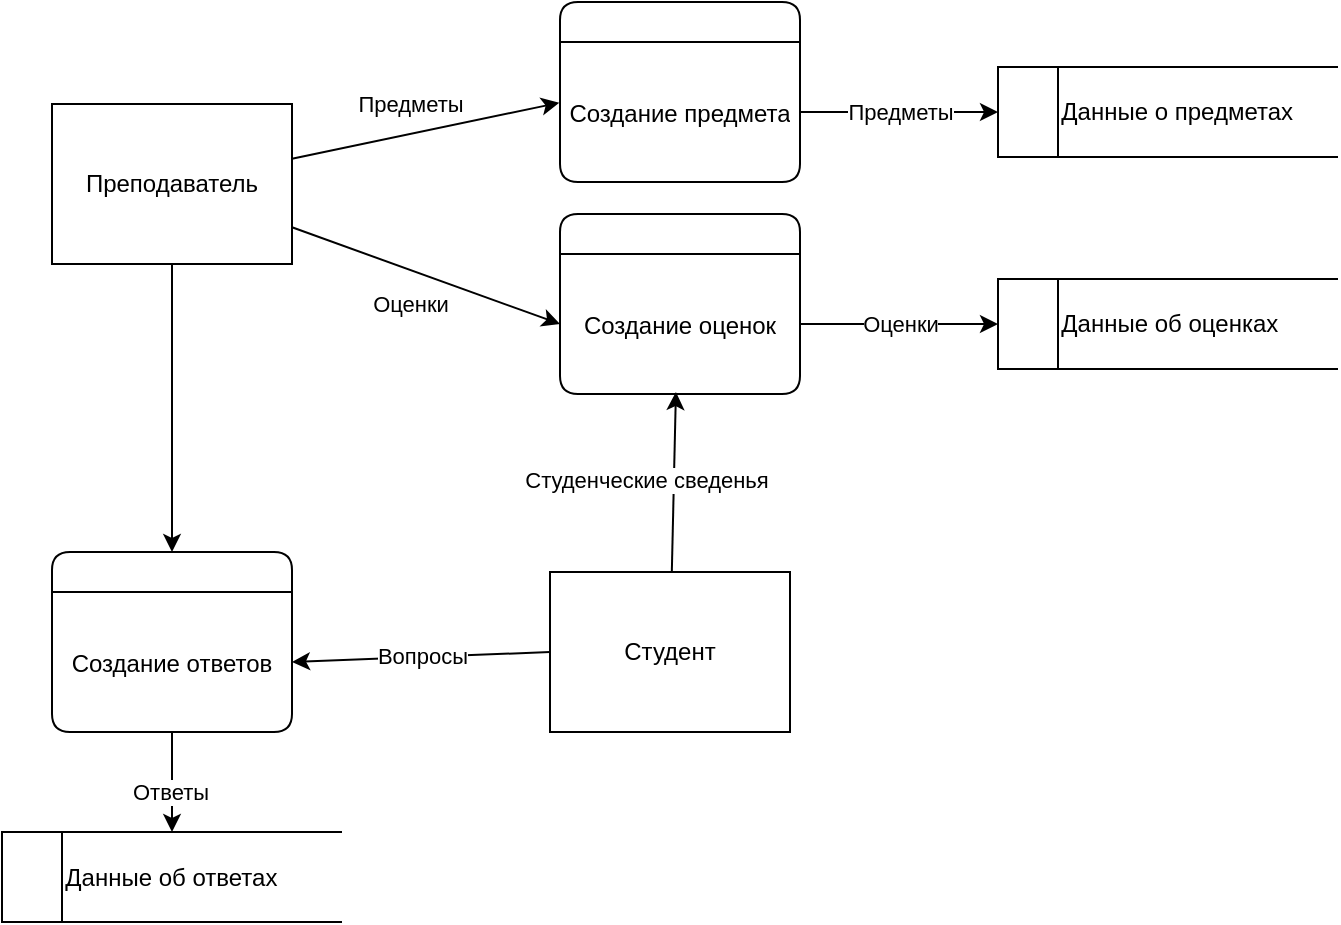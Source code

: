 <mxfile version="18.0.1" type="device"><diagram id="prtHgNgQTEPvFCAcTncT" name="Page-1"><mxGraphModel dx="2249" dy="857" grid="1" gridSize="10" guides="1" tooltips="1" connect="1" arrows="1" fold="1" page="1" pageScale="1" pageWidth="827" pageHeight="1169" math="0" shadow="0"><root><mxCell id="0"/><mxCell id="1" parent="0"/><mxCell id="xTdH7DIwS0R2JrZqRFUJ-20" style="rounded=0;orthogonalLoop=1;jettySize=auto;html=1;entryX=-0.003;entryY=0.434;entryDx=0;entryDy=0;entryPerimeter=0;" parent="1" source="xTdH7DIwS0R2JrZqRFUJ-12" target="xTdH7DIwS0R2JrZqRFUJ-19" edge="1"><mxGeometry relative="1" as="geometry"/></mxCell><mxCell id="xTdH7DIwS0R2JrZqRFUJ-22" value="Предметы" style="edgeLabel;html=1;align=center;verticalAlign=middle;resizable=0;points=[];" parent="xTdH7DIwS0R2JrZqRFUJ-20" vertex="1" connectable="0"><mxGeometry x="0.141" y="1" relative="1" as="geometry"><mxPoint x="-17" y="-11" as="offset"/></mxGeometry></mxCell><mxCell id="xTdH7DIwS0R2JrZqRFUJ-21" value="Оценки" style="edgeStyle=none;rounded=0;orthogonalLoop=1;jettySize=auto;html=1;entryX=0;entryY=0.5;entryDx=0;entryDy=0;" parent="1" source="xTdH7DIwS0R2JrZqRFUJ-12" target="xTdH7DIwS0R2JrZqRFUJ-15" edge="1"><mxGeometry x="-0.038" y="-16" relative="1" as="geometry"><mxPoint as="offset"/></mxGeometry></mxCell><mxCell id="JDWr6VSNiHcYoQBeNzKy-8" style="edgeStyle=none;rounded=0;orthogonalLoop=1;jettySize=auto;html=1;entryX=0.5;entryY=0;entryDx=0;entryDy=0;exitX=0.5;exitY=1;exitDx=0;exitDy=0;" parent="1" source="xTdH7DIwS0R2JrZqRFUJ-12" target="JDWr6VSNiHcYoQBeNzKy-6" edge="1"><mxGeometry relative="1" as="geometry"><mxPoint x="-759" y="586.425" as="sourcePoint"/></mxGeometry></mxCell><mxCell id="xTdH7DIwS0R2JrZqRFUJ-12" value="Преподаватель" style="rounded=0;whiteSpace=wrap;html=1;" parent="1" vertex="1"><mxGeometry x="-769" y="376" width="120" height="80" as="geometry"/></mxCell><mxCell id="xTdH7DIwS0R2JrZqRFUJ-38" value="Студенческие сведенья" style="edgeStyle=none;rounded=0;orthogonalLoop=1;jettySize=auto;html=1;entryX=0.483;entryY=0.986;entryDx=0;entryDy=0;entryPerimeter=0;" parent="1" source="xTdH7DIwS0R2JrZqRFUJ-13" target="xTdH7DIwS0R2JrZqRFUJ-15" edge="1"><mxGeometry x="0.023" y="14" relative="1" as="geometry"><mxPoint as="offset"/><mxPoint x="-514" y="704" as="targetPoint"/></mxGeometry></mxCell><mxCell id="xTdH7DIwS0R2JrZqRFUJ-13" value="Студент" style="rounded=0;whiteSpace=wrap;html=1;" parent="1" vertex="1"><mxGeometry x="-520" y="610" width="120" height="80" as="geometry"/></mxCell><mxCell id="xTdH7DIwS0R2JrZqRFUJ-14" value="" style="swimlane;fontStyle=0;childLayout=stackLayout;horizontal=1;startSize=20;horizontalStack=0;resizeParent=1;resizeParentMax=0;resizeLast=0;collapsible=1;marginBottom=0;rounded=1;" parent="1" vertex="1"><mxGeometry x="-515" y="431" width="120" height="90" as="geometry"><mxRectangle x="-680" y="360" width="50" height="30" as="alternateBounds"/></mxGeometry></mxCell><mxCell id="xTdH7DIwS0R2JrZqRFUJ-15" value="Создание оценок" style="text;strokeColor=none;fillColor=none;align=center;verticalAlign=middle;spacingLeft=4;spacingRight=4;overflow=hidden;points=[[0,0.5],[1,0.5]];portConstraint=eastwest;rotatable=0;" parent="xTdH7DIwS0R2JrZqRFUJ-14" vertex="1"><mxGeometry y="20" width="120" height="70" as="geometry"/></mxCell><mxCell id="xTdH7DIwS0R2JrZqRFUJ-18" value="" style="swimlane;fontStyle=0;childLayout=stackLayout;horizontal=1;startSize=20;horizontalStack=0;resizeParent=1;resizeParentMax=0;resizeLast=0;collapsible=1;marginBottom=0;rounded=1;" parent="1" vertex="1"><mxGeometry x="-515" y="325" width="120" height="90" as="geometry"><mxRectangle x="-680" y="360" width="50" height="30" as="alternateBounds"/></mxGeometry></mxCell><mxCell id="xTdH7DIwS0R2JrZqRFUJ-19" value="Создание предмета" style="text;strokeColor=none;fillColor=none;align=center;verticalAlign=middle;spacingLeft=4;spacingRight=4;overflow=hidden;points=[[0,0.5],[1,0.5]];portConstraint=eastwest;rotatable=0;" parent="xTdH7DIwS0R2JrZqRFUJ-18" vertex="1"><mxGeometry y="20" width="120" height="70" as="geometry"/></mxCell><mxCell id="xTdH7DIwS0R2JrZqRFUJ-27" value="&lt;span style=&quot;white-space: pre;&quot;&gt;&#9;&lt;/span&gt;Данные о предметах" style="html=1;dashed=0;whitespace=wrap;shape=mxgraph.dfd.dataStoreID;align=left;spacingLeft=3;points=[[0,0],[0.5,0],[1,0],[0,0.5],[1,0.5],[0,1],[0.5,1],[1,1]];" parent="1" vertex="1"><mxGeometry x="-296" y="357.5" width="170" height="45" as="geometry"/></mxCell><mxCell id="xTdH7DIwS0R2JrZqRFUJ-28" value="&lt;span style=&quot;white-space: pre;&quot;&gt;&#9;&lt;/span&gt;Данные об оценках" style="html=1;dashed=0;whitespace=wrap;shape=mxgraph.dfd.dataStoreID;align=left;spacingLeft=3;points=[[0,0],[0.5,0],[1,0],[0,0.5],[1,0.5],[0,1],[0.5,1],[1,1]];" parent="1" vertex="1"><mxGeometry x="-296" y="463.5" width="170" height="45" as="geometry"/></mxCell><mxCell id="xTdH7DIwS0R2JrZqRFUJ-29" value="Предметы" style="edgeStyle=none;rounded=0;orthogonalLoop=1;jettySize=auto;html=1;entryX=0;entryY=0.5;entryDx=0;entryDy=0;" parent="1" source="xTdH7DIwS0R2JrZqRFUJ-19" target="xTdH7DIwS0R2JrZqRFUJ-27" edge="1"><mxGeometry relative="1" as="geometry"/></mxCell><mxCell id="xTdH7DIwS0R2JrZqRFUJ-30" value="Оценки" style="edgeStyle=none;rounded=0;orthogonalLoop=1;jettySize=auto;html=1;entryX=0;entryY=0.5;entryDx=0;entryDy=0;" parent="1" source="xTdH7DIwS0R2JrZqRFUJ-15" target="xTdH7DIwS0R2JrZqRFUJ-28" edge="1"><mxGeometry relative="1" as="geometry"/></mxCell><mxCell id="JDWr6VSNiHcYoQBeNzKy-9" value="Вопросы" style="edgeStyle=none;rounded=0;orthogonalLoop=1;jettySize=auto;html=1;entryX=1;entryY=0.5;entryDx=0;entryDy=0;exitX=0;exitY=0.5;exitDx=0;exitDy=0;" parent="1" source="xTdH7DIwS0R2JrZqRFUJ-13" target="JDWr6VSNiHcYoQBeNzKy-7" edge="1"><mxGeometry relative="1" as="geometry"><mxPoint x="-895.195" y="720" as="sourcePoint"/></mxGeometry></mxCell><mxCell id="JDWr6VSNiHcYoQBeNzKy-11" value="Ответы" style="edgeStyle=none;rounded=0;orthogonalLoop=1;jettySize=auto;html=1;entryX=0.5;entryY=0;entryDx=0;entryDy=0;" parent="1" source="JDWr6VSNiHcYoQBeNzKy-6" target="JDWr6VSNiHcYoQBeNzKy-10" edge="1"><mxGeometry x="0.2" y="-1" relative="1" as="geometry"><mxPoint as="offset"/></mxGeometry></mxCell><mxCell id="JDWr6VSNiHcYoQBeNzKy-6" value="" style="swimlane;fontStyle=0;childLayout=stackLayout;horizontal=1;startSize=20;horizontalStack=0;resizeParent=1;resizeParentMax=0;resizeLast=0;collapsible=1;marginBottom=0;rounded=1;" parent="1" vertex="1"><mxGeometry x="-769" y="600" width="120" height="90" as="geometry"><mxRectangle x="-680" y="360" width="50" height="30" as="alternateBounds"/></mxGeometry></mxCell><mxCell id="JDWr6VSNiHcYoQBeNzKy-7" value="Создание ответов" style="text;strokeColor=none;fillColor=none;align=center;verticalAlign=middle;spacingLeft=4;spacingRight=4;overflow=hidden;points=[[0,0.5],[1,0.5]];portConstraint=eastwest;rotatable=0;" parent="JDWr6VSNiHcYoQBeNzKy-6" vertex="1"><mxGeometry y="20" width="120" height="70" as="geometry"/></mxCell><mxCell id="JDWr6VSNiHcYoQBeNzKy-10" value="&lt;span style=&quot;white-space: pre;&quot;&gt;&#9;&lt;/span&gt;Данные об ответах" style="html=1;dashed=0;whitespace=wrap;shape=mxgraph.dfd.dataStoreID;align=left;spacingLeft=3;points=[[0,0],[0.5,0],[1,0],[0,0.5],[1,0.5],[0,1],[0.5,1],[1,1]];" parent="1" vertex="1"><mxGeometry x="-794" y="740" width="170" height="45" as="geometry"/></mxCell></root></mxGraphModel></diagram></mxfile>